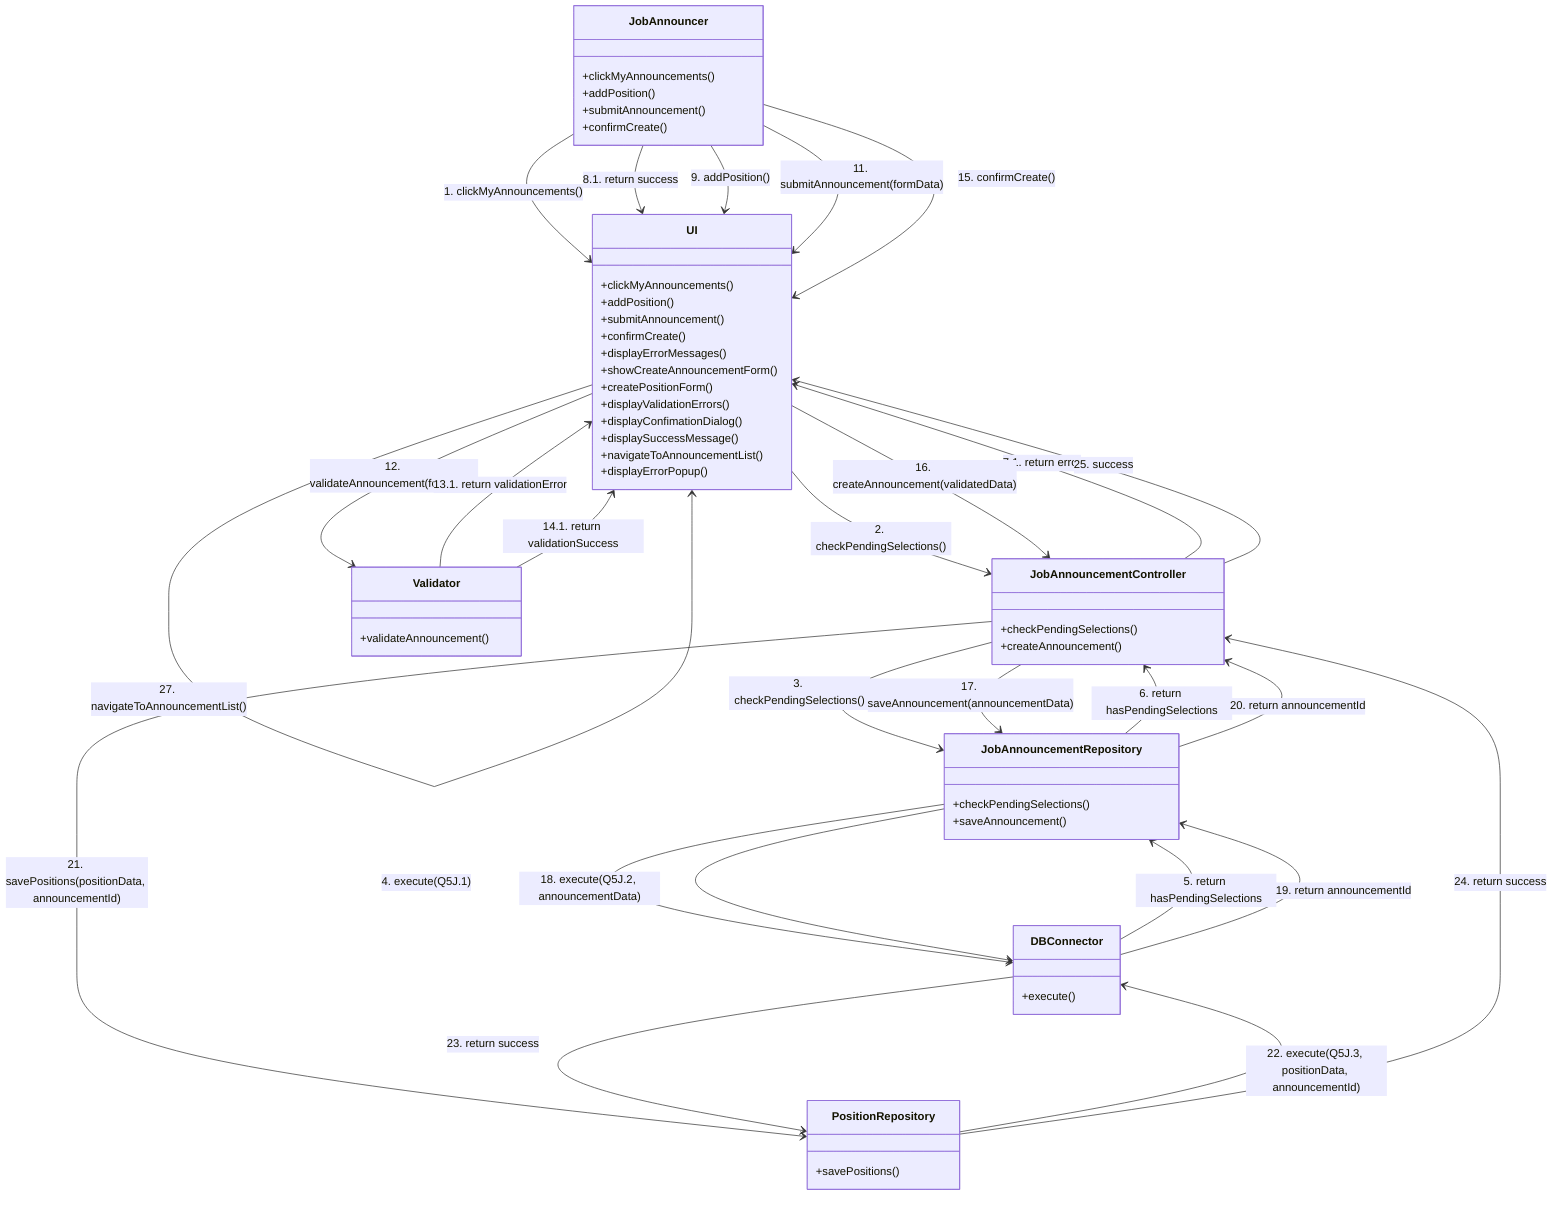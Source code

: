 classDiagram
    JobAnnouncer --> UI: 1. clickMyAnnouncements()
    UI --> JobAnnouncementController: 2. checkPendingSelections()
    JobAnnouncementController --> JobAnnouncementRepository: 3. checkPendingSelections()
    JobAnnouncementRepository --> DBConnector: 4. execute(Q5J.1)
    DBConnector --> JobAnnouncementRepository: 5. return hasPendingSelections
    JobAnnouncementRepository --> JobAnnouncementController: 6. return hasPendingSelections
    JobAnnouncementController --> UI: 7.1. return error
    UI --> UI: 7.2. displayErrorPopup()
    JobAnnouncer --> UI: 8.1. return success
    UI --> UI: 8.2. showCreateAnnouncementForm()
    JobAnnouncer --> UI: 9. addPosition()
    UI --> UI: 10. createPositionForm()

    JobAnnouncer --> UI: 11. submitAnnouncement(formData)
    UI --> Validator: 12. validateAnnouncement(formData)
    Validator --> UI: 13.1. return validationError
    UI --> UI: 13.2. displayErrorMessages()
    Validator --> UI: 14.1. return validationSuccess
    UI --> UI: 14.2. displayConfimationDialog()
    
    JobAnnouncer --> UI: 15. confirmCreate()
    UI --> JobAnnouncementController: 16. createAnnouncement(validatedData)
    JobAnnouncementController --> JobAnnouncementRepository: 17. saveAnnouncement(announcementData)
    JobAnnouncementRepository --> DBConnector: 18. execute(Q5J.2, announcementData)
    DBConnector --> JobAnnouncementRepository: 19. return announcementId
    JobAnnouncementRepository --> JobAnnouncementController: 20. return announcementId
    JobAnnouncementController --> PositionRepository: 21. savePositions(positionData, announcementId)
    PositionRepository --> DBConnector: 22. execute(Q5J.3, positionData, announcementId)
    DBConnector --> PositionRepository: 23. return success
    PositionRepository --> JobAnnouncementController: 24. return success
    JobAnnouncementController --> UI: 25. success
    UI --> UI: 26. displaySuccessMessage()
    UI --> UI: 27. navigateToAnnouncementList()

    class JobAnnouncer {
        +clickMyAnnouncements()
        +addPosition()
        +submitAnnouncement()
        +confirmCreate()
    }

    class UI {
        +clickMyAnnouncements()
        +addPosition()
        +submitAnnouncement()
        +confirmCreate()
        +displayErrorMessages()
        +showCreateAnnouncementForm()
        +createPositionForm()
        +displayValidationErrors()
        +displayConfimationDialog()
        +displaySuccessMessage()
        +navigateToAnnouncementList()
        +displayErrorPopup()
    }

    class JobAnnouncementController {
        +checkPendingSelections()
        +createAnnouncement()
    }

    class Validator {
        +validateAnnouncement()
    }

    class JobAnnouncementRepository {
        +checkPendingSelections()
        +saveAnnouncement()
    }

    class PositionRepository {
        +savePositions()
    }

    class DBConnector {
        +execute()
    }